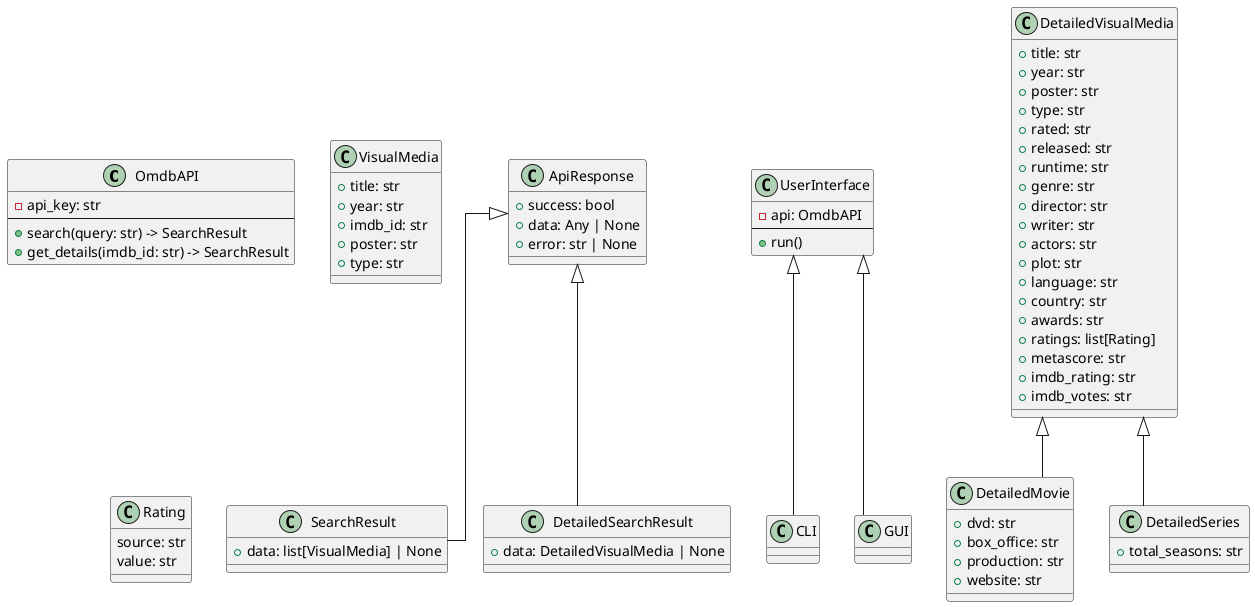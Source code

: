 @startuml diagram

skinparam linetype ortho

class OmdbAPI {
    -api_key: str
    --
    +search(query: str) -> SearchResult
    +get_details(imdb_id: str) -> SearchResult
}

class ApiResponse {
    +success: bool
    +data: Any | None
    +error: str | None
}

class SearchResult extends ApiResponse {
    +data: list[VisualMedia] | None
}

class DetailedSearchResult extends ApiResponse {
    +data: DetailedVisualMedia | None
}

class UserInterface {
    -api: OmdbAPI
    --
    +run()
}

class CLI extends UserInterface {}

class GUI extends UserInterface {}

class VisualMedia {
    +title: str
    +year: str
    +imdb_id: str
    +poster: str
    +type: str
}

class DetailedVisualMedia {
    +title: str
    +year: str
    +poster: str
    +type: str
    +rated: str
    +released: str
    +runtime: str
    +genre: str
    +director: str
    +writer: str
    +actors: str
    +plot: str
    +language: str
    +country: str
    +awards: str
    +ratings: list[Rating]
    +metascore: str
    +imdb_rating: str
    +imdb_votes: str
}

class DetailedMovie extends DetailedVisualMedia {
    +dvd: str
    +box_office: str
    +production: str
    +website: str
}

class DetailedSeries extends DetailedVisualMedia {
    +total_seasons: str
}

class Rating {
    source: str
    value: str
}

@enduml